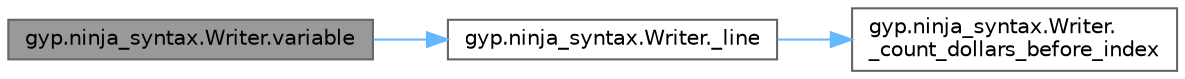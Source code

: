 digraph "gyp.ninja_syntax.Writer.variable"
{
 // LATEX_PDF_SIZE
  bgcolor="transparent";
  edge [fontname=Helvetica,fontsize=10,labelfontname=Helvetica,labelfontsize=10];
  node [fontname=Helvetica,fontsize=10,shape=box,height=0.2,width=0.4];
  rankdir="LR";
  Node1 [id="Node000001",label="gyp.ninja_syntax.Writer.variable",height=0.2,width=0.4,color="gray40", fillcolor="grey60", style="filled", fontcolor="black",tooltip=" "];
  Node1 -> Node2 [id="edge1_Node000001_Node000002",color="steelblue1",style="solid",tooltip=" "];
  Node2 [id="Node000002",label="gyp.ninja_syntax.Writer._line",height=0.2,width=0.4,color="grey40", fillcolor="white", style="filled",URL="$classgyp_1_1ninja__syntax_1_1_writer.html#a9c0a7c5009a22df73059b9bb24dd8479",tooltip=" "];
  Node2 -> Node3 [id="edge2_Node000002_Node000003",color="steelblue1",style="solid",tooltip=" "];
  Node3 [id="Node000003",label="gyp.ninja_syntax.Writer.\l_count_dollars_before_index",height=0.2,width=0.4,color="grey40", fillcolor="white", style="filled",URL="$classgyp_1_1ninja__syntax_1_1_writer.html#a7e611fe9a3304cc50f2517119c79146d",tooltip=" "];
}
